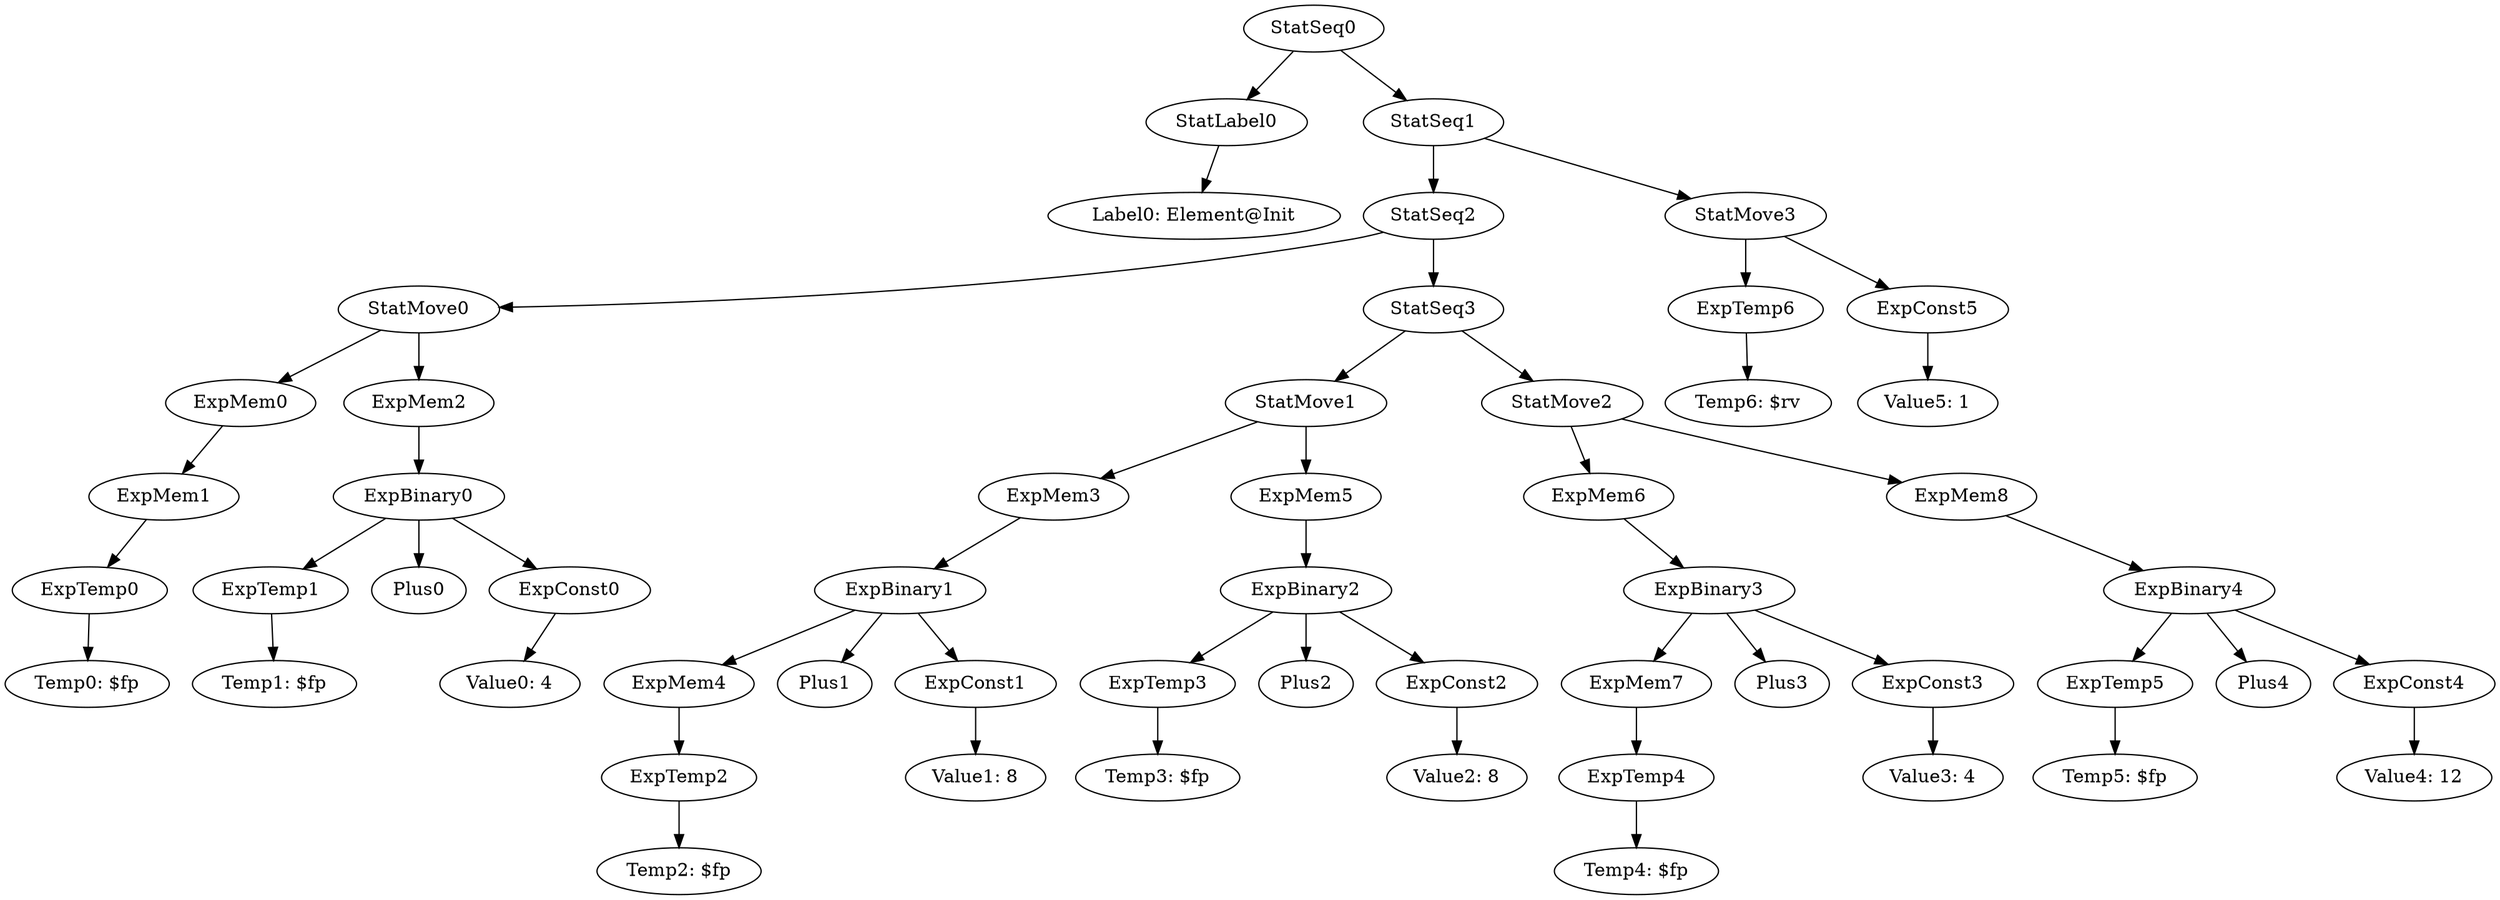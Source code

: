 digraph {
	ordering = out;
	StatMove3 -> ExpTemp6;
	StatMove3 -> ExpConst5;
	ExpTemp6 -> "Temp6: $rv";
	ExpConst4 -> "Value4: 12";
	ExpBinary4 -> ExpTemp5;
	ExpBinary4 -> Plus4;
	ExpBinary4 -> ExpConst4;
	StatMove2 -> ExpMem6;
	StatMove2 -> ExpMem8;
	ExpMem6 -> ExpBinary3;
	ExpConst3 -> "Value3: 4";
	ExpConst5 -> "Value5: 1";
	ExpBinary3 -> ExpMem7;
	ExpBinary3 -> Plus3;
	ExpBinary3 -> ExpConst3;
	ExpTemp4 -> "Temp4: $fp";
	StatMove0 -> ExpMem0;
	StatMove0 -> ExpMem2;
	StatSeq3 -> StatMove1;
	StatSeq3 -> StatMove2;
	ExpConst0 -> "Value0: 4";
	ExpMem1 -> ExpTemp0;
	StatLabel0 -> "Label0: Element@Init";
	ExpTemp5 -> "Temp5: $fp";
	ExpTemp1 -> "Temp1: $fp";
	StatSeq0 -> StatLabel0;
	StatSeq0 -> StatSeq1;
	ExpTemp3 -> "Temp3: $fp";
	ExpMem7 -> ExpTemp4;
	ExpTemp0 -> "Temp0: $fp";
	ExpMem2 -> ExpBinary0;
	ExpMem0 -> ExpMem1;
	ExpBinary1 -> ExpMem4;
	ExpBinary1 -> Plus1;
	ExpBinary1 -> ExpConst1;
	ExpMem3 -> ExpBinary1;
	StatSeq2 -> StatMove0;
	StatSeq2 -> StatSeq3;
	ExpTemp2 -> "Temp2: $fp";
	ExpBinary0 -> ExpTemp1;
	ExpBinary0 -> Plus0;
	ExpBinary0 -> ExpConst0;
	ExpMem4 -> ExpTemp2;
	StatSeq1 -> StatSeq2;
	StatSeq1 -> StatMove3;
	ExpConst1 -> "Value1: 8";
	ExpMem8 -> ExpBinary4;
	ExpBinary2 -> ExpTemp3;
	ExpBinary2 -> Plus2;
	ExpBinary2 -> ExpConst2;
	ExpConst2 -> "Value2: 8";
	StatMove1 -> ExpMem3;
	StatMove1 -> ExpMem5;
	ExpMem5 -> ExpBinary2;
}

